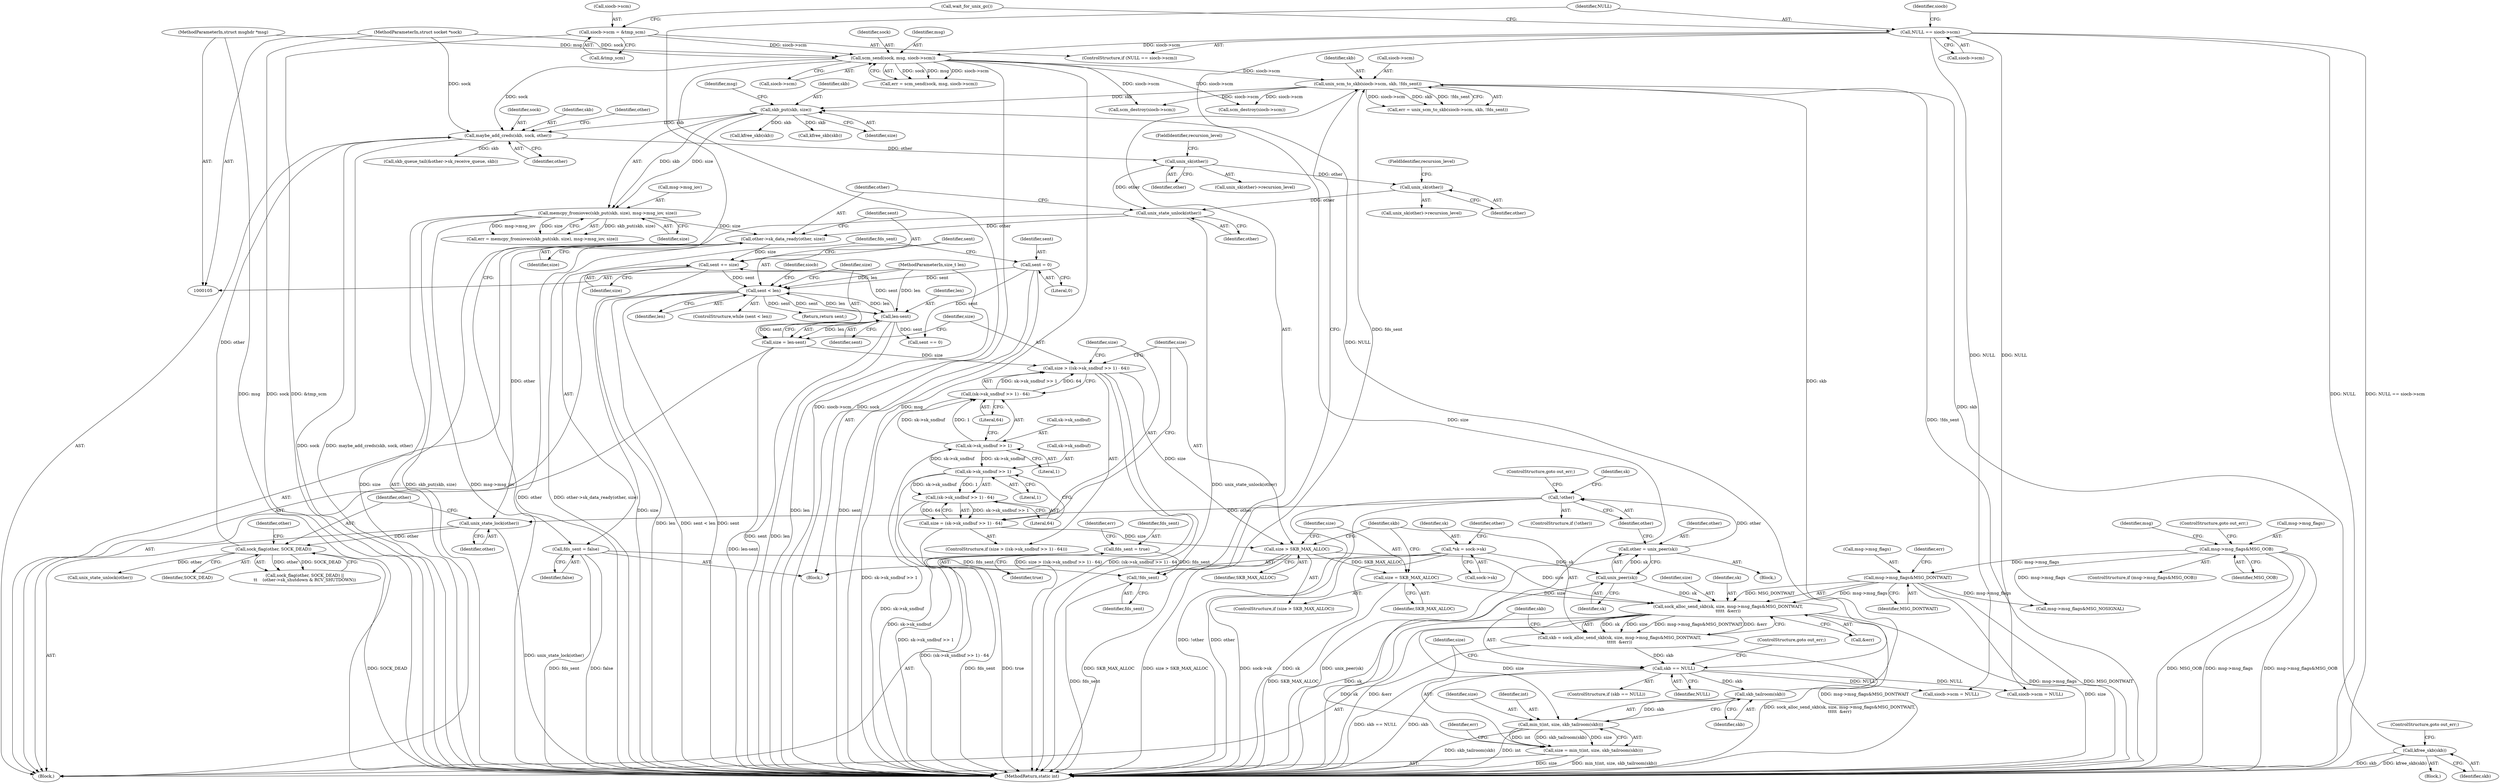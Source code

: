 digraph "1_linux_e0e3cea46d31d23dc40df0a49a7a2c04fe8edfea_1@API" {
"1000290" [label="(Call,kfree_skb(skb))"];
"1000278" [label="(Call,unix_scm_to_skb(siocb->scm, skb, !fds_sent))"];
"1000154" [label="(Call,scm_send(sock, msg, siocb->scm))"];
"1000107" [label="(MethodParameterIn,struct socket *sock)"];
"1000108" [label="(MethodParameterIn,struct msghdr *msg)"];
"1000140" [label="(Call,NULL == siocb->scm)"];
"1000145" [label="(Call,siocb->scm = &tmp_scm)"];
"1000274" [label="(Call,skb_tailroom(skb))"];
"1000265" [label="(Call,skb == NULL)"];
"1000252" [label="(Call,skb = sock_alloc_send_skb(sk, size, msg->msg_flags&MSG_DONTWAIT,\n\t\t\t\t\t  &err))"];
"1000254" [label="(Call,sock_alloc_send_skb(sk, size, msg->msg_flags&MSG_DONTWAIT,\n\t\t\t\t\t  &err))"];
"1000203" [label="(Call,unix_peer(sk))"];
"1000117" [label="(Call,*sk = sock->sk)"];
"1000249" [label="(Call,size = SKB_MAX_ALLOC)"];
"1000246" [label="(Call,size > SKB_MAX_ALLOC)"];
"1000236" [label="(Call,size = (sk->sk_sndbuf >> 1) - 64)"];
"1000238" [label="(Call,(sk->sk_sndbuf >> 1) - 64)"];
"1000239" [label="(Call,sk->sk_sndbuf >> 1)"];
"1000230" [label="(Call,sk->sk_sndbuf >> 1)"];
"1000227" [label="(Call,size > ((sk->sk_sndbuf >> 1) - 64))"];
"1000221" [label="(Call,size = len-sent)"];
"1000223" [label="(Call,len-sent)"];
"1000217" [label="(Call,sent < len)"];
"1000130" [label="(Call,sent = 0)"];
"1000358" [label="(Call,sent += size)"];
"1000355" [label="(Call,other->sk_data_ready(other, size))"];
"1000353" [label="(Call,unix_state_unlock(other))"];
"1000349" [label="(Call,unix_sk(other))"];
"1000344" [label="(Call,unix_sk(other))"];
"1000330" [label="(Call,maybe_add_creds(skb, sock, other))"];
"1000304" [label="(Call,skb_put(skb, size))"];
"1000269" [label="(Call,size = min_t(int, size, skb_tailroom(skb)))"];
"1000271" [label="(Call,min_t(int, size, skb_tailroom(skb)))"];
"1000321" [label="(Call,sock_flag(other, SOCK_DEAD))"];
"1000317" [label="(Call,unix_state_lock(other))"];
"1000206" [label="(Call,!other)"];
"1000201" [label="(Call,other = unix_peer(sk))"];
"1000303" [label="(Call,memcpy_fromiovec(skb_put(skb, size), msg->msg_iov, size))"];
"1000109" [label="(MethodParameterIn,size_t len)"];
"1000229" [label="(Call,(sk->sk_sndbuf >> 1) - 64)"];
"1000257" [label="(Call,msg->msg_flags&MSG_DONTWAIT)"];
"1000171" [label="(Call,msg->msg_flags&MSG_OOB)"];
"1000283" [label="(Call,!fds_sent)"];
"1000298" [label="(Call,fds_sent = true)"];
"1000135" [label="(Call,fds_sent = false)"];
"1000292" [label="(ControlStructure,goto out_err;)"];
"1000326" [label="(Identifier,other)"];
"1000243" [label="(Literal,1)"];
"1000349" [label="(Call,unix_sk(other))"];
"1000220" [label="(Block,)"];
"1000258" [label="(Call,msg->msg_flags)"];
"1000151" [label="(Call,wait_for_unix_gc())"];
"1000314" [label="(Call,kfree_skb(skb))"];
"1000257" [label="(Call,msg->msg_flags&MSG_DONTWAIT)"];
"1000273" [label="(Identifier,size)"];
"1000212" [label="(Identifier,sk)"];
"1000137" [label="(Identifier,false)"];
"1000270" [label="(Identifier,size)"];
"1000373" [label="(Call,unix_state_unlock(other))"];
"1000380" [label="(Call,sent == 0)"];
"1000301" [label="(Call,err = memcpy_fromiovec(skb_put(skb, size), msg->msg_iov, size))"];
"1000117" [label="(Call,*sk = sock->sk)"];
"1000141" [label="(Identifier,NULL)"];
"1000277" [label="(Identifier,err)"];
"1000219" [label="(Identifier,len)"];
"1000156" [label="(Identifier,msg)"];
"1000290" [label="(Call,kfree_skb(skb))"];
"1000271" [label="(Call,min_t(int, size, skb_tailroom(skb)))"];
"1000118" [label="(Identifier,sk)"];
"1000346" [label="(FieldIdentifier,recursion_level)"];
"1000146" [label="(Call,siocb->scm)"];
"1000124" [label="(Identifier,other)"];
"1000217" [label="(Call,sent < len)"];
"1000402" [label="(Call,siocb->scm = NULL)"];
"1000240" [label="(Call,sk->sk_sndbuf)"];
"1000344" [label="(Call,unix_sk(other))"];
"1000265" [label="(Call,skb == NULL)"];
"1000304" [label="(Call,skb_put(skb, size))"];
"1000228" [label="(Identifier,size)"];
"1000275" [label="(Identifier,skb)"];
"1000154" [label="(Call,scm_send(sock, msg, siocb->scm))"];
"1000179" [label="(Identifier,msg)"];
"1000306" [label="(Identifier,size)"];
"1000176" [label="(ControlStructure,goto out_err;)"];
"1000132" [label="(Literal,0)"];
"1000170" [label="(ControlStructure,if (msg->msg_flags&MSG_OOB))"];
"1000145" [label="(Call,siocb->scm = &tmp_scm)"];
"1000234" [label="(Literal,1)"];
"1000356" [label="(Identifier,other)"];
"1000236" [label="(Call,size = (sk->sk_sndbuf >> 1) - 64)"];
"1000227" [label="(Call,size > ((sk->sk_sndbuf >> 1) - 64))"];
"1000321" [label="(Call,sock_flag(other, SOCK_DEAD))"];
"1000247" [label="(Identifier,size)"];
"1000334" [label="(Call,skb_queue_tail(&other->sk_receive_queue, skb))"];
"1000252" [label="(Call,skb = sock_alloc_send_skb(sk, size, msg->msg_flags&MSG_DONTWAIT,\n\t\t\t\t\t  &err))"];
"1000398" [label="(Call,scm_destroy(siocb->scm))"];
"1000291" [label="(Identifier,skb)"];
"1000256" [label="(Identifier,size)"];
"1000331" [label="(Identifier,skb)"];
"1000206" [label="(Call,!other)"];
"1000205" [label="(ControlStructure,if (!other))"];
"1000248" [label="(Identifier,SKB_MAX_ALLOC)"];
"1000109" [label="(MethodParameterIn,size_t len)"];
"1000171" [label="(Call,msg->msg_flags&MSG_OOB)"];
"1000323" [label="(Identifier,SOCK_DEAD)"];
"1000251" [label="(Identifier,SKB_MAX_ALLOC)"];
"1000142" [label="(Call,siocb->scm)"];
"1000119" [label="(Call,sock->sk)"];
"1000136" [label="(Identifier,fds_sent)"];
"1000216" [label="(ControlStructure,while (sent < len))"];
"1000308" [label="(Identifier,msg)"];
"1000264" [label="(ControlStructure,if (skb == NULL))"];
"1000245" [label="(ControlStructure,if (size > SKB_MAX_ALLOC))"];
"1000375" [label="(Call,kfree_skb(skb))"];
"1000149" [label="(Call,&tmp_scm)"];
"1000244" [label="(Literal,64)"];
"1000272" [label="(Identifier,int)"];
"1000365" [label="(Call,siocb->scm = NULL)"];
"1000226" [label="(ControlStructure,if (size > ((sk->sk_sndbuf >> 1) - 64)))"];
"1000263" [label="(Identifier,err)"];
"1000343" [label="(Call,unix_sk(other)->recursion_level)"];
"1000231" [label="(Call,sk->sk_sndbuf)"];
"1000361" [label="(Call,scm_destroy(siocb->scm))"];
"1000310" [label="(Identifier,size)"];
"1000351" [label="(FieldIdentifier,recursion_level)"];
"1000318" [label="(Identifier,other)"];
"1000279" [label="(Call,siocb->scm)"];
"1000348" [label="(Call,unix_sk(other)->recursion_level)"];
"1000175" [label="(Identifier,MSG_OOB)"];
"1000250" [label="(Identifier,size)"];
"1000370" [label="(Return,return sent;)"];
"1000224" [label="(Identifier,len)"];
"1000330" [label="(Call,maybe_add_creds(skb, sock, other))"];
"1000345" [label="(Identifier,other)"];
"1000130" [label="(Call,sent = 0)"];
"1000360" [label="(Identifier,size)"];
"1000249" [label="(Call,size = SKB_MAX_ALLOC)"];
"1000222" [label="(Identifier,size)"];
"1000157" [label="(Call,siocb->scm)"];
"1000155" [label="(Identifier,sock)"];
"1000303" [label="(Call,memcpy_fromiovec(skb_put(skb, size), msg->msg_iov, size))"];
"1000204" [label="(Identifier,sk)"];
"1000110" [label="(Block,)"];
"1000305" [label="(Identifier,skb)"];
"1000359" [label="(Identifier,sent)"];
"1000337" [label="(Identifier,other)"];
"1000108" [label="(MethodParameterIn,struct msghdr *msg)"];
"1000147" [label="(Identifier,siocb)"];
"1000289" [label="(Block,)"];
"1000354" [label="(Identifier,other)"];
"1000230" [label="(Call,sk->sk_sndbuf >> 1)"];
"1000320" [label="(Call,sock_flag(other, SOCK_DEAD) ||\n\t\t    (other->sk_shutdown & RCV_SHUTDOWN))"];
"1000299" [label="(Identifier,fds_sent)"];
"1000300" [label="(Identifier,true)"];
"1000131" [label="(Identifier,sent)"];
"1000107" [label="(MethodParameterIn,struct socket *sock)"];
"1000282" [label="(Identifier,skb)"];
"1000269" [label="(Call,size = min_t(int, size, skb_tailroom(skb)))"];
"1000253" [label="(Identifier,skb)"];
"1000268" [label="(ControlStructure,goto out_err;)"];
"1000358" [label="(Call,sent += size)"];
"1000283" [label="(Call,!fds_sent)"];
"1000408" [label="(MethodReturn,static int)"];
"1000274" [label="(Call,skb_tailroom(skb))"];
"1000152" [label="(Call,err = scm_send(sock, msg, siocb->scm))"];
"1000276" [label="(Call,err = unix_scm_to_skb(siocb->scm, skb, !fds_sent))"];
"1000317" [label="(Call,unix_state_lock(other))"];
"1000208" [label="(ControlStructure,goto out_err;)"];
"1000262" [label="(Call,&err)"];
"1000384" [label="(Call,msg->msg_flags&MSG_NOSIGNAL)"];
"1000254" [label="(Call,sock_alloc_send_skb(sk, size, msg->msg_flags&MSG_DONTWAIT,\n\t\t\t\t\t  &err))"];
"1000278" [label="(Call,unix_scm_to_skb(siocb->scm, skb, !fds_sent))"];
"1000139" [label="(ControlStructure,if (NULL == siocb->scm))"];
"1000307" [label="(Call,msg->msg_iov)"];
"1000196" [label="(Block,)"];
"1000355" [label="(Call,other->sk_data_ready(other, size))"];
"1000221" [label="(Call,size = len-sent)"];
"1000267" [label="(Identifier,NULL)"];
"1000246" [label="(Call,size > SKB_MAX_ALLOC)"];
"1000223" [label="(Call,len-sent)"];
"1000332" [label="(Identifier,sock)"];
"1000284" [label="(Identifier,fds_sent)"];
"1000225" [label="(Identifier,sent)"];
"1000140" [label="(Call,NULL == siocb->scm)"];
"1000353" [label="(Call,unix_state_unlock(other))"];
"1000135" [label="(Call,fds_sent = false)"];
"1000203" [label="(Call,unix_peer(sk))"];
"1000298" [label="(Call,fds_sent = true)"];
"1000237" [label="(Identifier,size)"];
"1000229" [label="(Call,(sk->sk_sndbuf >> 1) - 64)"];
"1000266" [label="(Identifier,skb)"];
"1000207" [label="(Identifier,other)"];
"1000255" [label="(Identifier,sk)"];
"1000322" [label="(Identifier,other)"];
"1000235" [label="(Literal,64)"];
"1000202" [label="(Identifier,other)"];
"1000350" [label="(Identifier,other)"];
"1000238" [label="(Call,(sk->sk_sndbuf >> 1) - 64)"];
"1000201" [label="(Call,other = unix_peer(sk))"];
"1000261" [label="(Identifier,MSG_DONTWAIT)"];
"1000357" [label="(Identifier,size)"];
"1000218" [label="(Identifier,sent)"];
"1000333" [label="(Identifier,other)"];
"1000172" [label="(Call,msg->msg_flags)"];
"1000363" [label="(Identifier,siocb)"];
"1000302" [label="(Identifier,err)"];
"1000239" [label="(Call,sk->sk_sndbuf >> 1)"];
"1000290" -> "1000289"  [label="AST: "];
"1000290" -> "1000291"  [label="CFG: "];
"1000291" -> "1000290"  [label="AST: "];
"1000292" -> "1000290"  [label="CFG: "];
"1000290" -> "1000408"  [label="DDG: skb"];
"1000290" -> "1000408"  [label="DDG: kfree_skb(skb)"];
"1000278" -> "1000290"  [label="DDG: skb"];
"1000278" -> "1000276"  [label="AST: "];
"1000278" -> "1000283"  [label="CFG: "];
"1000279" -> "1000278"  [label="AST: "];
"1000282" -> "1000278"  [label="AST: "];
"1000283" -> "1000278"  [label="AST: "];
"1000276" -> "1000278"  [label="CFG: "];
"1000278" -> "1000408"  [label="DDG: !fds_sent"];
"1000278" -> "1000276"  [label="DDG: siocb->scm"];
"1000278" -> "1000276"  [label="DDG: skb"];
"1000278" -> "1000276"  [label="DDG: !fds_sent"];
"1000154" -> "1000278"  [label="DDG: siocb->scm"];
"1000274" -> "1000278"  [label="DDG: skb"];
"1000283" -> "1000278"  [label="DDG: fds_sent"];
"1000278" -> "1000304"  [label="DDG: skb"];
"1000278" -> "1000361"  [label="DDG: siocb->scm"];
"1000278" -> "1000398"  [label="DDG: siocb->scm"];
"1000154" -> "1000152"  [label="AST: "];
"1000154" -> "1000157"  [label="CFG: "];
"1000155" -> "1000154"  [label="AST: "];
"1000156" -> "1000154"  [label="AST: "];
"1000157" -> "1000154"  [label="AST: "];
"1000152" -> "1000154"  [label="CFG: "];
"1000154" -> "1000408"  [label="DDG: siocb->scm"];
"1000154" -> "1000408"  [label="DDG: sock"];
"1000154" -> "1000408"  [label="DDG: msg"];
"1000154" -> "1000152"  [label="DDG: sock"];
"1000154" -> "1000152"  [label="DDG: msg"];
"1000154" -> "1000152"  [label="DDG: siocb->scm"];
"1000107" -> "1000154"  [label="DDG: sock"];
"1000108" -> "1000154"  [label="DDG: msg"];
"1000140" -> "1000154"  [label="DDG: siocb->scm"];
"1000145" -> "1000154"  [label="DDG: siocb->scm"];
"1000154" -> "1000330"  [label="DDG: sock"];
"1000154" -> "1000361"  [label="DDG: siocb->scm"];
"1000154" -> "1000398"  [label="DDG: siocb->scm"];
"1000107" -> "1000105"  [label="AST: "];
"1000107" -> "1000408"  [label="DDG: sock"];
"1000107" -> "1000330"  [label="DDG: sock"];
"1000108" -> "1000105"  [label="AST: "];
"1000108" -> "1000408"  [label="DDG: msg"];
"1000140" -> "1000139"  [label="AST: "];
"1000140" -> "1000142"  [label="CFG: "];
"1000141" -> "1000140"  [label="AST: "];
"1000142" -> "1000140"  [label="AST: "];
"1000147" -> "1000140"  [label="CFG: "];
"1000151" -> "1000140"  [label="CFG: "];
"1000140" -> "1000408"  [label="DDG: NULL"];
"1000140" -> "1000408"  [label="DDG: NULL == siocb->scm"];
"1000140" -> "1000265"  [label="DDG: NULL"];
"1000140" -> "1000365"  [label="DDG: NULL"];
"1000140" -> "1000402"  [label="DDG: NULL"];
"1000145" -> "1000139"  [label="AST: "];
"1000145" -> "1000149"  [label="CFG: "];
"1000146" -> "1000145"  [label="AST: "];
"1000149" -> "1000145"  [label="AST: "];
"1000151" -> "1000145"  [label="CFG: "];
"1000145" -> "1000408"  [label="DDG: &tmp_scm"];
"1000274" -> "1000271"  [label="AST: "];
"1000274" -> "1000275"  [label="CFG: "];
"1000275" -> "1000274"  [label="AST: "];
"1000271" -> "1000274"  [label="CFG: "];
"1000274" -> "1000271"  [label="DDG: skb"];
"1000265" -> "1000274"  [label="DDG: skb"];
"1000265" -> "1000264"  [label="AST: "];
"1000265" -> "1000267"  [label="CFG: "];
"1000266" -> "1000265"  [label="AST: "];
"1000267" -> "1000265"  [label="AST: "];
"1000268" -> "1000265"  [label="CFG: "];
"1000270" -> "1000265"  [label="CFG: "];
"1000265" -> "1000408"  [label="DDG: skb == NULL"];
"1000265" -> "1000408"  [label="DDG: skb"];
"1000252" -> "1000265"  [label="DDG: skb"];
"1000265" -> "1000365"  [label="DDG: NULL"];
"1000265" -> "1000402"  [label="DDG: NULL"];
"1000252" -> "1000220"  [label="AST: "];
"1000252" -> "1000254"  [label="CFG: "];
"1000253" -> "1000252"  [label="AST: "];
"1000254" -> "1000252"  [label="AST: "];
"1000266" -> "1000252"  [label="CFG: "];
"1000252" -> "1000408"  [label="DDG: sock_alloc_send_skb(sk, size, msg->msg_flags&MSG_DONTWAIT,\n\t\t\t\t\t  &err)"];
"1000254" -> "1000252"  [label="DDG: sk"];
"1000254" -> "1000252"  [label="DDG: size"];
"1000254" -> "1000252"  [label="DDG: msg->msg_flags&MSG_DONTWAIT"];
"1000254" -> "1000252"  [label="DDG: &err"];
"1000254" -> "1000262"  [label="CFG: "];
"1000255" -> "1000254"  [label="AST: "];
"1000256" -> "1000254"  [label="AST: "];
"1000257" -> "1000254"  [label="AST: "];
"1000262" -> "1000254"  [label="AST: "];
"1000254" -> "1000408"  [label="DDG: sk"];
"1000254" -> "1000408"  [label="DDG: &err"];
"1000254" -> "1000408"  [label="DDG: msg->msg_flags&MSG_DONTWAIT"];
"1000254" -> "1000408"  [label="DDG: size"];
"1000203" -> "1000254"  [label="DDG: sk"];
"1000249" -> "1000254"  [label="DDG: size"];
"1000246" -> "1000254"  [label="DDG: size"];
"1000257" -> "1000254"  [label="DDG: msg->msg_flags"];
"1000257" -> "1000254"  [label="DDG: MSG_DONTWAIT"];
"1000254" -> "1000271"  [label="DDG: size"];
"1000203" -> "1000201"  [label="AST: "];
"1000203" -> "1000204"  [label="CFG: "];
"1000204" -> "1000203"  [label="AST: "];
"1000201" -> "1000203"  [label="CFG: "];
"1000203" -> "1000408"  [label="DDG: sk"];
"1000203" -> "1000201"  [label="DDG: sk"];
"1000117" -> "1000203"  [label="DDG: sk"];
"1000117" -> "1000110"  [label="AST: "];
"1000117" -> "1000119"  [label="CFG: "];
"1000118" -> "1000117"  [label="AST: "];
"1000119" -> "1000117"  [label="AST: "];
"1000124" -> "1000117"  [label="CFG: "];
"1000117" -> "1000408"  [label="DDG: sk"];
"1000117" -> "1000408"  [label="DDG: sock->sk"];
"1000249" -> "1000245"  [label="AST: "];
"1000249" -> "1000251"  [label="CFG: "];
"1000250" -> "1000249"  [label="AST: "];
"1000251" -> "1000249"  [label="AST: "];
"1000253" -> "1000249"  [label="CFG: "];
"1000249" -> "1000408"  [label="DDG: SKB_MAX_ALLOC"];
"1000246" -> "1000249"  [label="DDG: SKB_MAX_ALLOC"];
"1000246" -> "1000245"  [label="AST: "];
"1000246" -> "1000248"  [label="CFG: "];
"1000247" -> "1000246"  [label="AST: "];
"1000248" -> "1000246"  [label="AST: "];
"1000250" -> "1000246"  [label="CFG: "];
"1000253" -> "1000246"  [label="CFG: "];
"1000246" -> "1000408"  [label="DDG: SKB_MAX_ALLOC"];
"1000246" -> "1000408"  [label="DDG: size > SKB_MAX_ALLOC"];
"1000236" -> "1000246"  [label="DDG: size"];
"1000227" -> "1000246"  [label="DDG: size"];
"1000236" -> "1000226"  [label="AST: "];
"1000236" -> "1000238"  [label="CFG: "];
"1000237" -> "1000236"  [label="AST: "];
"1000238" -> "1000236"  [label="AST: "];
"1000247" -> "1000236"  [label="CFG: "];
"1000236" -> "1000408"  [label="DDG: (sk->sk_sndbuf >> 1) - 64"];
"1000238" -> "1000236"  [label="DDG: sk->sk_sndbuf >> 1"];
"1000238" -> "1000236"  [label="DDG: 64"];
"1000238" -> "1000244"  [label="CFG: "];
"1000239" -> "1000238"  [label="AST: "];
"1000244" -> "1000238"  [label="AST: "];
"1000238" -> "1000408"  [label="DDG: sk->sk_sndbuf >> 1"];
"1000239" -> "1000238"  [label="DDG: sk->sk_sndbuf"];
"1000239" -> "1000238"  [label="DDG: 1"];
"1000239" -> "1000243"  [label="CFG: "];
"1000240" -> "1000239"  [label="AST: "];
"1000243" -> "1000239"  [label="AST: "];
"1000244" -> "1000239"  [label="CFG: "];
"1000239" -> "1000408"  [label="DDG: sk->sk_sndbuf"];
"1000239" -> "1000230"  [label="DDG: sk->sk_sndbuf"];
"1000230" -> "1000239"  [label="DDG: sk->sk_sndbuf"];
"1000230" -> "1000229"  [label="AST: "];
"1000230" -> "1000234"  [label="CFG: "];
"1000231" -> "1000230"  [label="AST: "];
"1000234" -> "1000230"  [label="AST: "];
"1000235" -> "1000230"  [label="CFG: "];
"1000230" -> "1000408"  [label="DDG: sk->sk_sndbuf"];
"1000230" -> "1000229"  [label="DDG: sk->sk_sndbuf"];
"1000230" -> "1000229"  [label="DDG: 1"];
"1000227" -> "1000226"  [label="AST: "];
"1000227" -> "1000229"  [label="CFG: "];
"1000228" -> "1000227"  [label="AST: "];
"1000229" -> "1000227"  [label="AST: "];
"1000237" -> "1000227"  [label="CFG: "];
"1000247" -> "1000227"  [label="CFG: "];
"1000227" -> "1000408"  [label="DDG: size > ((sk->sk_sndbuf >> 1) - 64)"];
"1000227" -> "1000408"  [label="DDG: (sk->sk_sndbuf >> 1) - 64"];
"1000221" -> "1000227"  [label="DDG: size"];
"1000229" -> "1000227"  [label="DDG: sk->sk_sndbuf >> 1"];
"1000229" -> "1000227"  [label="DDG: 64"];
"1000221" -> "1000220"  [label="AST: "];
"1000221" -> "1000223"  [label="CFG: "];
"1000222" -> "1000221"  [label="AST: "];
"1000223" -> "1000221"  [label="AST: "];
"1000228" -> "1000221"  [label="CFG: "];
"1000221" -> "1000408"  [label="DDG: len-sent"];
"1000223" -> "1000221"  [label="DDG: len"];
"1000223" -> "1000221"  [label="DDG: sent"];
"1000223" -> "1000225"  [label="CFG: "];
"1000224" -> "1000223"  [label="AST: "];
"1000225" -> "1000223"  [label="AST: "];
"1000223" -> "1000408"  [label="DDG: sent"];
"1000223" -> "1000408"  [label="DDG: len"];
"1000223" -> "1000217"  [label="DDG: len"];
"1000217" -> "1000223"  [label="DDG: len"];
"1000217" -> "1000223"  [label="DDG: sent"];
"1000109" -> "1000223"  [label="DDG: len"];
"1000223" -> "1000358"  [label="DDG: sent"];
"1000223" -> "1000380"  [label="DDG: sent"];
"1000217" -> "1000216"  [label="AST: "];
"1000217" -> "1000219"  [label="CFG: "];
"1000218" -> "1000217"  [label="AST: "];
"1000219" -> "1000217"  [label="AST: "];
"1000222" -> "1000217"  [label="CFG: "];
"1000363" -> "1000217"  [label="CFG: "];
"1000217" -> "1000408"  [label="DDG: len"];
"1000217" -> "1000408"  [label="DDG: sent < len"];
"1000217" -> "1000408"  [label="DDG: sent"];
"1000130" -> "1000217"  [label="DDG: sent"];
"1000358" -> "1000217"  [label="DDG: sent"];
"1000109" -> "1000217"  [label="DDG: len"];
"1000217" -> "1000370"  [label="DDG: sent"];
"1000130" -> "1000110"  [label="AST: "];
"1000130" -> "1000132"  [label="CFG: "];
"1000131" -> "1000130"  [label="AST: "];
"1000132" -> "1000130"  [label="AST: "];
"1000136" -> "1000130"  [label="CFG: "];
"1000130" -> "1000408"  [label="DDG: sent"];
"1000130" -> "1000380"  [label="DDG: sent"];
"1000358" -> "1000220"  [label="AST: "];
"1000358" -> "1000360"  [label="CFG: "];
"1000359" -> "1000358"  [label="AST: "];
"1000360" -> "1000358"  [label="AST: "];
"1000218" -> "1000358"  [label="CFG: "];
"1000358" -> "1000408"  [label="DDG: size"];
"1000355" -> "1000358"  [label="DDG: size"];
"1000355" -> "1000220"  [label="AST: "];
"1000355" -> "1000357"  [label="CFG: "];
"1000356" -> "1000355"  [label="AST: "];
"1000357" -> "1000355"  [label="AST: "];
"1000359" -> "1000355"  [label="CFG: "];
"1000355" -> "1000408"  [label="DDG: other"];
"1000355" -> "1000408"  [label="DDG: other->sk_data_ready(other, size)"];
"1000355" -> "1000317"  [label="DDG: other"];
"1000353" -> "1000355"  [label="DDG: other"];
"1000303" -> "1000355"  [label="DDG: size"];
"1000353" -> "1000220"  [label="AST: "];
"1000353" -> "1000354"  [label="CFG: "];
"1000354" -> "1000353"  [label="AST: "];
"1000356" -> "1000353"  [label="CFG: "];
"1000353" -> "1000408"  [label="DDG: unix_state_unlock(other)"];
"1000349" -> "1000353"  [label="DDG: other"];
"1000344" -> "1000353"  [label="DDG: other"];
"1000349" -> "1000348"  [label="AST: "];
"1000349" -> "1000350"  [label="CFG: "];
"1000350" -> "1000349"  [label="AST: "];
"1000351" -> "1000349"  [label="CFG: "];
"1000344" -> "1000349"  [label="DDG: other"];
"1000344" -> "1000343"  [label="AST: "];
"1000344" -> "1000345"  [label="CFG: "];
"1000345" -> "1000344"  [label="AST: "];
"1000346" -> "1000344"  [label="CFG: "];
"1000330" -> "1000344"  [label="DDG: other"];
"1000330" -> "1000220"  [label="AST: "];
"1000330" -> "1000333"  [label="CFG: "];
"1000331" -> "1000330"  [label="AST: "];
"1000332" -> "1000330"  [label="AST: "];
"1000333" -> "1000330"  [label="AST: "];
"1000337" -> "1000330"  [label="CFG: "];
"1000330" -> "1000408"  [label="DDG: sock"];
"1000330" -> "1000408"  [label="DDG: maybe_add_creds(skb, sock, other)"];
"1000304" -> "1000330"  [label="DDG: skb"];
"1000321" -> "1000330"  [label="DDG: other"];
"1000330" -> "1000334"  [label="DDG: skb"];
"1000304" -> "1000303"  [label="AST: "];
"1000304" -> "1000306"  [label="CFG: "];
"1000305" -> "1000304"  [label="AST: "];
"1000306" -> "1000304"  [label="AST: "];
"1000308" -> "1000304"  [label="CFG: "];
"1000304" -> "1000303"  [label="DDG: skb"];
"1000304" -> "1000303"  [label="DDG: size"];
"1000269" -> "1000304"  [label="DDG: size"];
"1000304" -> "1000314"  [label="DDG: skb"];
"1000304" -> "1000375"  [label="DDG: skb"];
"1000269" -> "1000220"  [label="AST: "];
"1000269" -> "1000271"  [label="CFG: "];
"1000270" -> "1000269"  [label="AST: "];
"1000271" -> "1000269"  [label="AST: "];
"1000277" -> "1000269"  [label="CFG: "];
"1000269" -> "1000408"  [label="DDG: size"];
"1000269" -> "1000408"  [label="DDG: min_t(int, size, skb_tailroom(skb))"];
"1000271" -> "1000269"  [label="DDG: int"];
"1000271" -> "1000269"  [label="DDG: size"];
"1000271" -> "1000269"  [label="DDG: skb_tailroom(skb)"];
"1000272" -> "1000271"  [label="AST: "];
"1000273" -> "1000271"  [label="AST: "];
"1000271" -> "1000408"  [label="DDG: skb_tailroom(skb)"];
"1000271" -> "1000408"  [label="DDG: int"];
"1000321" -> "1000320"  [label="AST: "];
"1000321" -> "1000323"  [label="CFG: "];
"1000322" -> "1000321"  [label="AST: "];
"1000323" -> "1000321"  [label="AST: "];
"1000326" -> "1000321"  [label="CFG: "];
"1000320" -> "1000321"  [label="CFG: "];
"1000321" -> "1000408"  [label="DDG: SOCK_DEAD"];
"1000321" -> "1000320"  [label="DDG: other"];
"1000321" -> "1000320"  [label="DDG: SOCK_DEAD"];
"1000317" -> "1000321"  [label="DDG: other"];
"1000321" -> "1000373"  [label="DDG: other"];
"1000317" -> "1000220"  [label="AST: "];
"1000317" -> "1000318"  [label="CFG: "];
"1000318" -> "1000317"  [label="AST: "];
"1000322" -> "1000317"  [label="CFG: "];
"1000317" -> "1000408"  [label="DDG: unix_state_lock(other)"];
"1000206" -> "1000317"  [label="DDG: other"];
"1000206" -> "1000205"  [label="AST: "];
"1000206" -> "1000207"  [label="CFG: "];
"1000207" -> "1000206"  [label="AST: "];
"1000208" -> "1000206"  [label="CFG: "];
"1000212" -> "1000206"  [label="CFG: "];
"1000206" -> "1000408"  [label="DDG: !other"];
"1000206" -> "1000408"  [label="DDG: other"];
"1000201" -> "1000206"  [label="DDG: other"];
"1000201" -> "1000196"  [label="AST: "];
"1000202" -> "1000201"  [label="AST: "];
"1000207" -> "1000201"  [label="CFG: "];
"1000201" -> "1000408"  [label="DDG: unix_peer(sk)"];
"1000303" -> "1000301"  [label="AST: "];
"1000303" -> "1000310"  [label="CFG: "];
"1000307" -> "1000303"  [label="AST: "];
"1000310" -> "1000303"  [label="AST: "];
"1000301" -> "1000303"  [label="CFG: "];
"1000303" -> "1000408"  [label="DDG: size"];
"1000303" -> "1000408"  [label="DDG: skb_put(skb, size)"];
"1000303" -> "1000408"  [label="DDG: msg->msg_iov"];
"1000303" -> "1000301"  [label="DDG: skb_put(skb, size)"];
"1000303" -> "1000301"  [label="DDG: msg->msg_iov"];
"1000303" -> "1000301"  [label="DDG: size"];
"1000109" -> "1000105"  [label="AST: "];
"1000109" -> "1000408"  [label="DDG: len"];
"1000229" -> "1000235"  [label="CFG: "];
"1000235" -> "1000229"  [label="AST: "];
"1000229" -> "1000408"  [label="DDG: sk->sk_sndbuf >> 1"];
"1000257" -> "1000261"  [label="CFG: "];
"1000258" -> "1000257"  [label="AST: "];
"1000261" -> "1000257"  [label="AST: "];
"1000263" -> "1000257"  [label="CFG: "];
"1000257" -> "1000408"  [label="DDG: msg->msg_flags"];
"1000257" -> "1000408"  [label="DDG: MSG_DONTWAIT"];
"1000171" -> "1000257"  [label="DDG: msg->msg_flags"];
"1000257" -> "1000384"  [label="DDG: msg->msg_flags"];
"1000171" -> "1000170"  [label="AST: "];
"1000171" -> "1000175"  [label="CFG: "];
"1000172" -> "1000171"  [label="AST: "];
"1000175" -> "1000171"  [label="AST: "];
"1000176" -> "1000171"  [label="CFG: "];
"1000179" -> "1000171"  [label="CFG: "];
"1000171" -> "1000408"  [label="DDG: msg->msg_flags"];
"1000171" -> "1000408"  [label="DDG: msg->msg_flags&MSG_OOB"];
"1000171" -> "1000408"  [label="DDG: MSG_OOB"];
"1000171" -> "1000384"  [label="DDG: msg->msg_flags"];
"1000283" -> "1000284"  [label="CFG: "];
"1000284" -> "1000283"  [label="AST: "];
"1000283" -> "1000408"  [label="DDG: fds_sent"];
"1000298" -> "1000283"  [label="DDG: fds_sent"];
"1000135" -> "1000283"  [label="DDG: fds_sent"];
"1000298" -> "1000220"  [label="AST: "];
"1000298" -> "1000300"  [label="CFG: "];
"1000299" -> "1000298"  [label="AST: "];
"1000300" -> "1000298"  [label="AST: "];
"1000302" -> "1000298"  [label="CFG: "];
"1000298" -> "1000408"  [label="DDG: fds_sent"];
"1000298" -> "1000408"  [label="DDG: true"];
"1000135" -> "1000110"  [label="AST: "];
"1000135" -> "1000137"  [label="CFG: "];
"1000136" -> "1000135"  [label="AST: "];
"1000137" -> "1000135"  [label="AST: "];
"1000141" -> "1000135"  [label="CFG: "];
"1000135" -> "1000408"  [label="DDG: fds_sent"];
"1000135" -> "1000408"  [label="DDG: false"];
}
